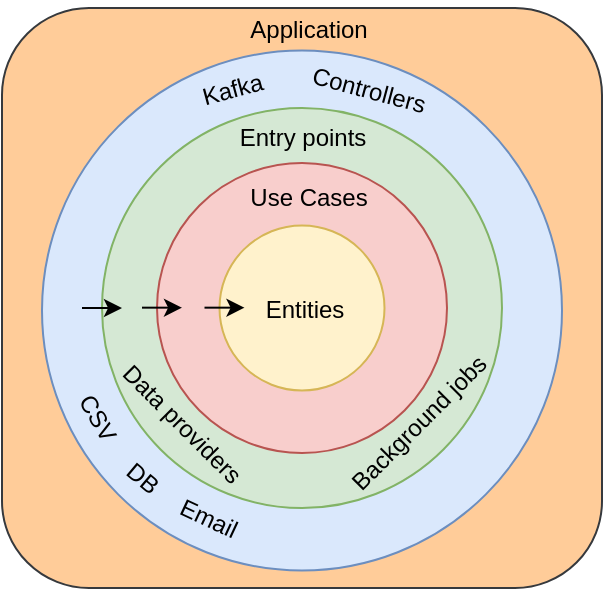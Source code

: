 <mxfile version="21.0.6" type="device"><diagram name="Page-1" id="jDSs_wr6z4e2SMOjKlj5"><mxGraphModel dx="562" dy="355" grid="1" gridSize="10" guides="1" tooltips="1" connect="1" arrows="1" fold="1" page="1" pageScale="1" pageWidth="850" pageHeight="1100" math="0" shadow="0"><root><mxCell id="0"/><mxCell id="1" parent="0"/><mxCell id="rDBwldKuXwPYO_0SCH5K-16" value="" style="rounded=1;whiteSpace=wrap;html=1;fillColor=#ffcc99;strokeColor=#36393d;" vertex="1" parent="1"><mxGeometry x="210" y="200" width="300" height="290" as="geometry"/></mxCell><mxCell id="rDBwldKuXwPYO_0SCH5K-14" value="" style="ellipse;whiteSpace=wrap;html=1;aspect=fixed;fillColor=#dae8fc;strokeColor=#6c8ebf;" vertex="1" parent="1"><mxGeometry x="230" y="221.25" width="260" height="260" as="geometry"/></mxCell><mxCell id="rDBwldKuXwPYO_0SCH5K-1" value="" style="ellipse;whiteSpace=wrap;html=1;aspect=fixed;fillColor=#d5e8d4;strokeColor=#82b366;" vertex="1" parent="1"><mxGeometry x="260" y="250" width="200" height="200" as="geometry"/></mxCell><mxCell id="rDBwldKuXwPYO_0SCH5K-2" value="" style="ellipse;whiteSpace=wrap;html=1;aspect=fixed;fillColor=#f8cecc;strokeColor=#b85450;" vertex="1" parent="1"><mxGeometry x="287.5" y="277.5" width="145" height="145" as="geometry"/></mxCell><mxCell id="rDBwldKuXwPYO_0SCH5K-3" value="" style="ellipse;whiteSpace=wrap;html=1;aspect=fixed;fillColor=#fff2cc;strokeColor=#d6b656;" vertex="1" parent="1"><mxGeometry x="318.75" y="308.75" width="82.5" height="82.5" as="geometry"/></mxCell><mxCell id="rDBwldKuXwPYO_0SCH5K-4" value="Entities" style="text;html=1;align=center;verticalAlign=middle;resizable=0;points=[];autosize=1;strokeColor=none;fillColor=none;" vertex="1" parent="1"><mxGeometry x="331.25" y="336.25" width="60" height="30" as="geometry"/></mxCell><mxCell id="rDBwldKuXwPYO_0SCH5K-5" value="Use Cases" style="text;html=1;align=center;verticalAlign=middle;resizable=0;points=[];autosize=1;strokeColor=none;fillColor=none;" vertex="1" parent="1"><mxGeometry x="322.5" y="280" width="80" height="30" as="geometry"/></mxCell><mxCell id="rDBwldKuXwPYO_0SCH5K-6" value="Entry points" style="text;html=1;align=center;verticalAlign=middle;resizable=0;points=[];autosize=1;strokeColor=none;fillColor=none;" vertex="1" parent="1"><mxGeometry x="315" y="250" width="90" height="30" as="geometry"/></mxCell><mxCell id="rDBwldKuXwPYO_0SCH5K-7" value="Data providers" style="text;html=1;align=center;verticalAlign=middle;resizable=0;points=[];autosize=1;strokeColor=none;fillColor=none;rotation=45;" vertex="1" parent="1"><mxGeometry x="250" y="392.5" width="100" height="30" as="geometry"/></mxCell><mxCell id="rDBwldKuXwPYO_0SCH5K-8" value="Application" style="text;html=1;align=center;verticalAlign=middle;resizable=0;points=[];autosize=1;strokeColor=none;fillColor=none;" vertex="1" parent="1"><mxGeometry x="322.5" y="196.25" width="80" height="30" as="geometry"/></mxCell><mxCell id="rDBwldKuXwPYO_0SCH5K-9" value="Background jobs" style="text;html=1;align=center;verticalAlign=middle;resizable=0;points=[];autosize=1;strokeColor=none;fillColor=none;rotation=-45;" vertex="1" parent="1"><mxGeometry x="363" y="392.5" width="110" height="30" as="geometry"/></mxCell><mxCell id="rDBwldKuXwPYO_0SCH5K-10" value="CSV" style="text;html=1;align=center;verticalAlign=middle;resizable=0;points=[];autosize=1;strokeColor=none;fillColor=none;rotation=60;" vertex="1" parent="1"><mxGeometry x="233" y="389.5" width="50" height="30" as="geometry"/></mxCell><mxCell id="rDBwldKuXwPYO_0SCH5K-11" value="DB" style="text;html=1;align=center;verticalAlign=middle;resizable=0;points=[];autosize=1;strokeColor=none;fillColor=none;rotation=40;" vertex="1" parent="1"><mxGeometry x="260" y="420" width="40" height="30" as="geometry"/></mxCell><mxCell id="rDBwldKuXwPYO_0SCH5K-13" value="Email" style="text;html=1;align=center;verticalAlign=middle;resizable=0;points=[];autosize=1;strokeColor=none;fillColor=none;rotation=25;" vertex="1" parent="1"><mxGeometry x="287.5" y="440" width="50" height="30" as="geometry"/></mxCell><mxCell id="rDBwldKuXwPYO_0SCH5K-15" value="Kafka" style="text;html=1;align=center;verticalAlign=middle;resizable=0;points=[];autosize=1;strokeColor=none;fillColor=none;rotation=-15;" vertex="1" parent="1"><mxGeometry x="300" y="226.25" width="50" height="30" as="geometry"/></mxCell><mxCell id="rDBwldKuXwPYO_0SCH5K-18" value="" style="endArrow=classic;html=1;rounded=0;entryX=0.05;entryY=0.5;entryDx=0;entryDy=0;entryPerimeter=0;" edge="1" parent="1" target="rDBwldKuXwPYO_0SCH5K-1"><mxGeometry width="50" height="50" relative="1" as="geometry"><mxPoint x="250" y="350" as="sourcePoint"/><mxPoint x="287.5" y="300" as="targetPoint"/></mxGeometry></mxCell><mxCell id="rDBwldKuXwPYO_0SCH5K-19" value="" style="endArrow=classic;html=1;rounded=0;entryX=0.05;entryY=0.5;entryDx=0;entryDy=0;entryPerimeter=0;" edge="1" parent="1"><mxGeometry width="50" height="50" relative="1" as="geometry"><mxPoint x="280" y="349.83" as="sourcePoint"/><mxPoint x="300" y="349.83" as="targetPoint"/></mxGeometry></mxCell><mxCell id="rDBwldKuXwPYO_0SCH5K-20" value="" style="endArrow=classic;html=1;rounded=0;entryX=0.05;entryY=0.5;entryDx=0;entryDy=0;entryPerimeter=0;" edge="1" parent="1"><mxGeometry width="50" height="50" relative="1" as="geometry"><mxPoint x="311.25" y="349.83" as="sourcePoint"/><mxPoint x="331.25" y="349.83" as="targetPoint"/></mxGeometry></mxCell><mxCell id="rDBwldKuXwPYO_0SCH5K-21" value="Controllers" style="text;html=1;align=center;verticalAlign=middle;resizable=0;points=[];autosize=1;strokeColor=none;fillColor=none;rotation=15;" vertex="1" parent="1"><mxGeometry x="352.5" y="226.25" width="80" height="30" as="geometry"/></mxCell></root></mxGraphModel></diagram></mxfile>